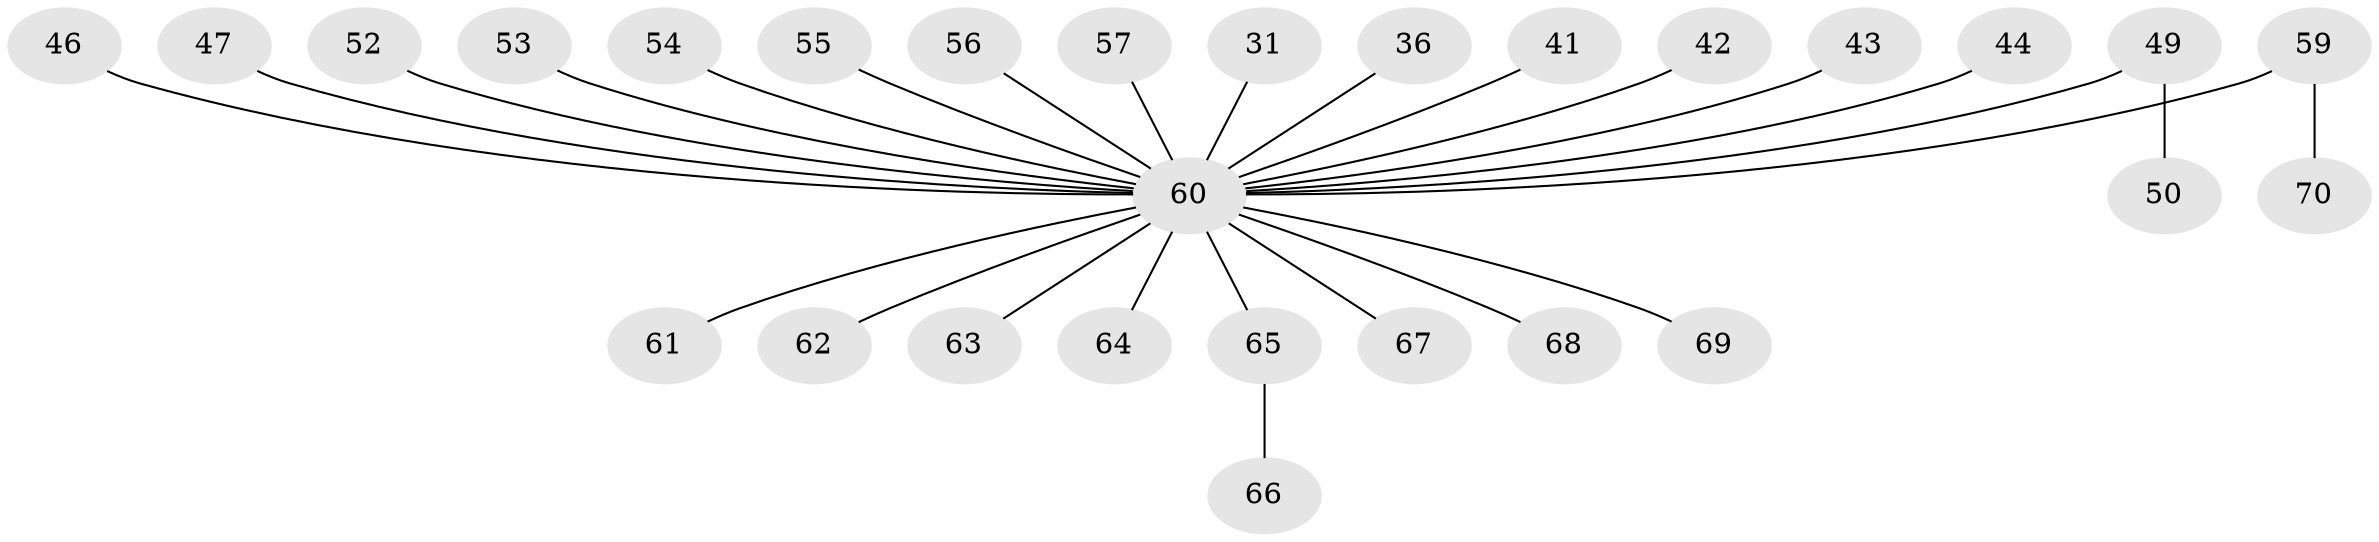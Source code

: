 // original degree distribution, {7: 0.02857142857142857, 3: 0.15714285714285714, 2: 0.2, 6: 0.014285714285714285, 4: 0.07142857142857142, 1: 0.5285714285714286}
// Generated by graph-tools (version 1.1) at 2025/56/03/04/25 21:56:31]
// undirected, 28 vertices, 27 edges
graph export_dot {
graph [start="1"]
  node [color=gray90,style=filled];
  31;
  36;
  41;
  42;
  43;
  44;
  46;
  47;
  49;
  50;
  52;
  53;
  54;
  55;
  56;
  57;
  59;
  60 [super="+16+38+58"];
  61;
  62;
  63;
  64;
  65 [super="+32+34+35"];
  66;
  67;
  68;
  69;
  70;
  31 -- 60;
  36 -- 60;
  41 -- 60;
  42 -- 60;
  43 -- 60;
  44 -- 60;
  46 -- 60;
  47 -- 60;
  49 -- 50;
  49 -- 60;
  52 -- 60;
  53 -- 60;
  54 -- 60;
  55 -- 60;
  56 -- 60;
  57 -- 60;
  59 -- 70;
  59 -- 60;
  60 -- 61;
  60 -- 68;
  60 -- 63;
  60 -- 64;
  60 -- 67;
  60 -- 69;
  60 -- 62;
  60 -- 65;
  65 -- 66;
}
